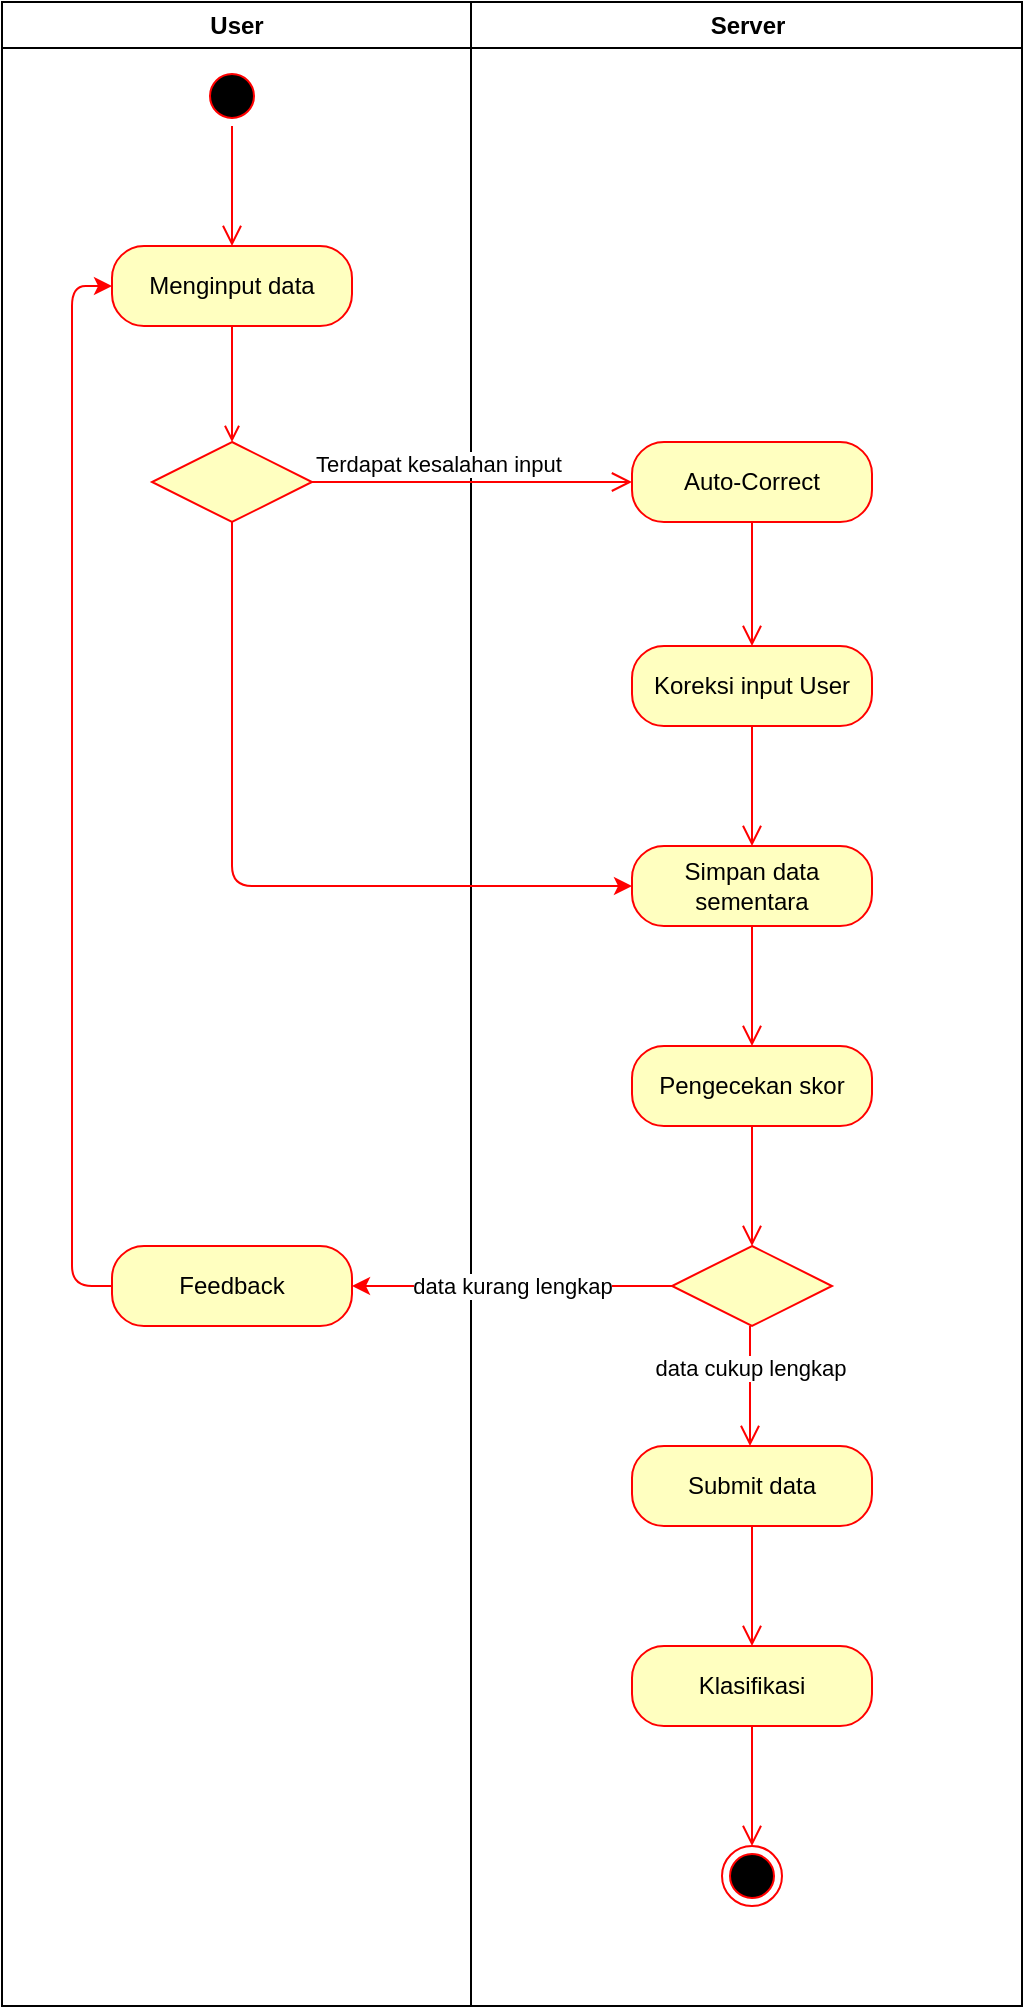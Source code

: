 <mxfile version="12.7.4" type="github">
  <diagram name="Page-1" id="e7e014a7-5840-1c2e-5031-d8a46d1fe8dd">
    <mxGraphModel dx="1056" dy="567" grid="1" gridSize="10" guides="1" tooltips="1" connect="1" arrows="1" fold="1" page="1" pageScale="1" pageWidth="1169" pageHeight="826" background="#ffffff" math="0" shadow="0">
      <root>
        <mxCell id="0" />
        <mxCell id="1" parent="0" />
        <mxCell id="2" value="User" style="swimlane;whiteSpace=wrap" parent="1" vertex="1">
          <mxGeometry x="210" y="128" width="234.5" height="1002" as="geometry" />
        </mxCell>
        <mxCell id="9" value="" style="endArrow=open;strokeColor=#FF0000;endFill=1;rounded=0" parent="2" edge="1">
          <mxGeometry relative="1" as="geometry">
            <mxPoint x="115" y="160" as="sourcePoint" />
            <mxPoint x="115" y="220" as="targetPoint" />
          </mxGeometry>
        </mxCell>
        <mxCell id="uOTItk1kbjwrEWO6Ws9q-44" value="" style="rhombus;whiteSpace=wrap;html=1;fillColor=#ffffc0;strokeColor=#ff0000;" vertex="1" parent="2">
          <mxGeometry x="75" y="220" width="80" height="40" as="geometry" />
        </mxCell>
        <mxCell id="uOTItk1kbjwrEWO6Ws9q-72" value="Menginput data" style="rounded=1;whiteSpace=wrap;html=1;arcSize=40;fontColor=#000000;fillColor=#ffffc0;strokeColor=#ff0000;" vertex="1" parent="2">
          <mxGeometry x="55" y="122" width="120" height="40" as="geometry" />
        </mxCell>
        <mxCell id="uOTItk1kbjwrEWO6Ws9q-76" value="" style="ellipse;html=1;shape=startState;fillColor=#000000;strokeColor=#ff0000;" vertex="1" parent="2">
          <mxGeometry x="100" y="32" width="30" height="30" as="geometry" />
        </mxCell>
        <mxCell id="uOTItk1kbjwrEWO6Ws9q-77" value="" style="edgeStyle=orthogonalEdgeStyle;html=1;verticalAlign=bottom;endArrow=open;endSize=8;strokeColor=#ff0000;" edge="1" source="uOTItk1kbjwrEWO6Ws9q-76" parent="2">
          <mxGeometry relative="1" as="geometry">
            <mxPoint x="115" y="122" as="targetPoint" />
          </mxGeometry>
        </mxCell>
        <mxCell id="uOTItk1kbjwrEWO6Ws9q-88" style="edgeStyle=orthogonalEdgeStyle;rounded=1;orthogonalLoop=1;jettySize=auto;html=1;exitX=0;exitY=0.5;exitDx=0;exitDy=0;entryX=0;entryY=0.5;entryDx=0;entryDy=0;strokeColor=#FF0000;" edge="1" parent="2" source="uOTItk1kbjwrEWO6Ws9q-87" target="uOTItk1kbjwrEWO6Ws9q-72">
          <mxGeometry relative="1" as="geometry" />
        </mxCell>
        <mxCell id="uOTItk1kbjwrEWO6Ws9q-87" value="Feedback" style="rounded=1;whiteSpace=wrap;html=1;arcSize=40;fontColor=#000000;fillColor=#ffffc0;strokeColor=#ff0000;" vertex="1" parent="2">
          <mxGeometry x="55" y="622" width="120" height="40" as="geometry" />
        </mxCell>
        <mxCell id="3" value="Server" style="swimlane;whiteSpace=wrap" parent="1" vertex="1">
          <mxGeometry x="444.5" y="128" width="275.5" height="1002" as="geometry" />
        </mxCell>
        <mxCell id="uOTItk1kbjwrEWO6Ws9q-47" value="Auto-Correct" style="rounded=1;whiteSpace=wrap;html=1;arcSize=40;fontColor=#000000;fillColor=#ffffc0;strokeColor=#ff0000;" vertex="1" parent="3">
          <mxGeometry x="80.5" y="220" width="120" height="40" as="geometry" />
        </mxCell>
        <mxCell id="uOTItk1kbjwrEWO6Ws9q-48" value="" style="edgeStyle=orthogonalEdgeStyle;html=1;verticalAlign=bottom;endArrow=open;endSize=8;strokeColor=#ff0000;" edge="1" source="uOTItk1kbjwrEWO6Ws9q-47" parent="3">
          <mxGeometry relative="1" as="geometry">
            <mxPoint x="140.5" y="322" as="targetPoint" />
          </mxGeometry>
        </mxCell>
        <mxCell id="uOTItk1kbjwrEWO6Ws9q-49" value="Koreksi input User" style="rounded=1;whiteSpace=wrap;html=1;arcSize=40;fontColor=#000000;fillColor=#ffffc0;strokeColor=#ff0000;" vertex="1" parent="3">
          <mxGeometry x="80.5" y="322" width="120" height="40" as="geometry" />
        </mxCell>
        <mxCell id="uOTItk1kbjwrEWO6Ws9q-50" value="" style="edgeStyle=orthogonalEdgeStyle;html=1;verticalAlign=bottom;endArrow=open;endSize=8;strokeColor=#ff0000;" edge="1" source="uOTItk1kbjwrEWO6Ws9q-49" parent="3">
          <mxGeometry relative="1" as="geometry">
            <mxPoint x="140.5" y="422" as="targetPoint" />
          </mxGeometry>
        </mxCell>
        <mxCell id="uOTItk1kbjwrEWO6Ws9q-51" value="Simpan data sementara" style="rounded=1;whiteSpace=wrap;html=1;arcSize=40;fontColor=#000000;fillColor=#ffffc0;strokeColor=#ff0000;" vertex="1" parent="3">
          <mxGeometry x="80.5" y="422" width="120" height="40" as="geometry" />
        </mxCell>
        <mxCell id="uOTItk1kbjwrEWO6Ws9q-52" value="" style="edgeStyle=orthogonalEdgeStyle;html=1;verticalAlign=bottom;endArrow=open;endSize=8;strokeColor=#ff0000;" edge="1" source="uOTItk1kbjwrEWO6Ws9q-51" parent="3">
          <mxGeometry relative="1" as="geometry">
            <mxPoint x="140.5" y="522" as="targetPoint" />
          </mxGeometry>
        </mxCell>
        <mxCell id="uOTItk1kbjwrEWO6Ws9q-66" value="Pengecekan skor" style="rounded=1;whiteSpace=wrap;html=1;arcSize=40;fontColor=#000000;fillColor=#ffffc0;strokeColor=#ff0000;" vertex="1" parent="3">
          <mxGeometry x="80.5" y="522" width="120" height="40" as="geometry" />
        </mxCell>
        <mxCell id="uOTItk1kbjwrEWO6Ws9q-67" value="" style="edgeStyle=orthogonalEdgeStyle;html=1;verticalAlign=bottom;endArrow=open;endSize=8;strokeColor=#ff0000;" edge="1" source="uOTItk1kbjwrEWO6Ws9q-66" parent="3">
          <mxGeometry relative="1" as="geometry">
            <mxPoint x="140.5" y="622" as="targetPoint" />
          </mxGeometry>
        </mxCell>
        <mxCell id="uOTItk1kbjwrEWO6Ws9q-83" value="" style="rhombus;whiteSpace=wrap;html=1;fillColor=#ffffc0;strokeColor=#ff0000;" vertex="1" parent="3">
          <mxGeometry x="100.5" y="622" width="80" height="40" as="geometry" />
        </mxCell>
        <mxCell id="uOTItk1kbjwrEWO6Ws9q-89" value="Submit data" style="rounded=1;whiteSpace=wrap;html=1;arcSize=40;fontColor=#000000;fillColor=#ffffc0;strokeColor=#ff0000;" vertex="1" parent="3">
          <mxGeometry x="80.5" y="722" width="120" height="40" as="geometry" />
        </mxCell>
        <mxCell id="uOTItk1kbjwrEWO6Ws9q-90" value="" style="edgeStyle=orthogonalEdgeStyle;html=1;verticalAlign=bottom;endArrow=open;endSize=8;strokeColor=#ff0000;" edge="1" source="uOTItk1kbjwrEWO6Ws9q-89" parent="3">
          <mxGeometry relative="1" as="geometry">
            <mxPoint x="140.5" y="822" as="targetPoint" />
          </mxGeometry>
        </mxCell>
        <mxCell id="uOTItk1kbjwrEWO6Ws9q-91" value="data cukup lengkap" style="edgeStyle=orthogonalEdgeStyle;html=1;verticalAlign=bottom;endArrow=open;endSize=8;strokeColor=#ff0000;" edge="1" parent="3">
          <mxGeometry relative="1" as="geometry">
            <mxPoint x="139.5" y="722" as="targetPoint" />
            <mxPoint x="139.5" y="662" as="sourcePoint" />
          </mxGeometry>
        </mxCell>
        <mxCell id="uOTItk1kbjwrEWO6Ws9q-93" value="Klasifikasi" style="rounded=1;whiteSpace=wrap;html=1;arcSize=40;fontColor=#000000;fillColor=#ffffc0;strokeColor=#ff0000;" vertex="1" parent="3">
          <mxGeometry x="80.5" y="822" width="120" height="40" as="geometry" />
        </mxCell>
        <mxCell id="uOTItk1kbjwrEWO6Ws9q-94" value="" style="edgeStyle=orthogonalEdgeStyle;html=1;verticalAlign=bottom;endArrow=open;endSize=8;strokeColor=#ff0000;" edge="1" source="uOTItk1kbjwrEWO6Ws9q-93" parent="3">
          <mxGeometry relative="1" as="geometry">
            <mxPoint x="140.5" y="922" as="targetPoint" />
          </mxGeometry>
        </mxCell>
        <mxCell id="uOTItk1kbjwrEWO6Ws9q-95" value="" style="ellipse;html=1;shape=endState;fillColor=#000000;strokeColor=#ff0000;" vertex="1" parent="3">
          <mxGeometry x="125.5" y="922" width="30" height="30" as="geometry" />
        </mxCell>
        <mxCell id="uOTItk1kbjwrEWO6Ws9q-45" value="Terdapat kesalahan input" style="edgeStyle=orthogonalEdgeStyle;html=1;align=left;verticalAlign=bottom;endArrow=open;endSize=8;strokeColor=#ff0000;" edge="1" source="uOTItk1kbjwrEWO6Ws9q-44" parent="1" target="uOTItk1kbjwrEWO6Ws9q-47">
          <mxGeometry x="-1" relative="1" as="geometry">
            <mxPoint x="370" y="368" as="targetPoint" />
          </mxGeometry>
        </mxCell>
        <mxCell id="uOTItk1kbjwrEWO6Ws9q-56" style="edgeStyle=orthogonalEdgeStyle;rounded=1;orthogonalLoop=1;jettySize=auto;html=1;exitX=0.5;exitY=1;exitDx=0;exitDy=0;entryX=0;entryY=0.5;entryDx=0;entryDy=0;strokeColor=#FF0000;" edge="1" parent="1" source="uOTItk1kbjwrEWO6Ws9q-44" target="uOTItk1kbjwrEWO6Ws9q-51">
          <mxGeometry relative="1" as="geometry" />
        </mxCell>
        <mxCell id="uOTItk1kbjwrEWO6Ws9q-86" value="data kurang lengkap" style="edgeStyle=orthogonalEdgeStyle;rounded=1;orthogonalLoop=1;jettySize=auto;html=1;exitX=0;exitY=0.5;exitDx=0;exitDy=0;strokeColor=#FF0000;" edge="1" parent="1" source="uOTItk1kbjwrEWO6Ws9q-83" target="uOTItk1kbjwrEWO6Ws9q-87">
          <mxGeometry relative="1" as="geometry">
            <mxPoint x="340" y="770" as="targetPoint" />
          </mxGeometry>
        </mxCell>
      </root>
    </mxGraphModel>
  </diagram>
</mxfile>

